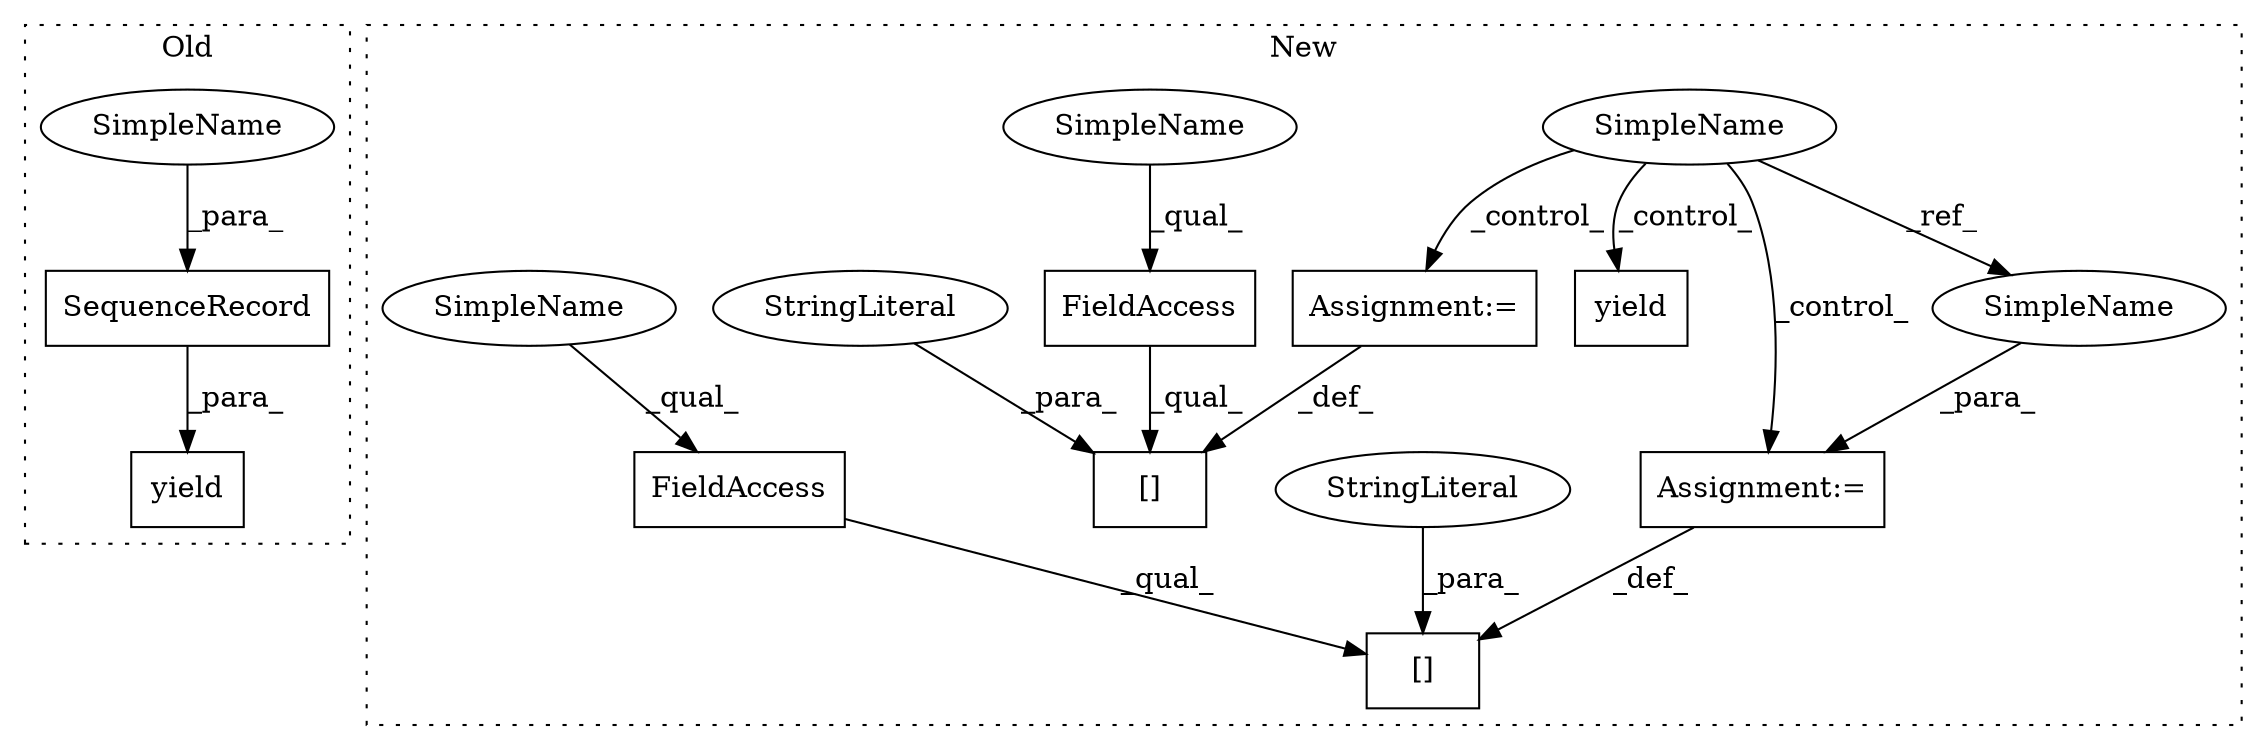 digraph G {
subgraph cluster0 {
1 [label="SequenceRecord" a="32" s="4313,4350" l="15,1" shape="box"];
6 [label="yield" a="112" s="4306" l="7" shape="box"];
16 [label="SimpleName" a="42" s="4346" l="4" shape="ellipse"];
label = "Old";
style="dotted";
}
subgraph cluster1 {
2 [label="[]" a="2" s="4135,4152" l="11,1" shape="box"];
3 [label="FieldAccess" a="22" s="4135" l="10" shape="box"];
4 [label="FieldAccess" a="22" s="4100" l="10" shape="box"];
5 [label="[]" a="2" s="4100,4119" l="11,1" shape="box"];
7 [label="Assignment:=" a="7" s="4120" l="1" shape="box"];
8 [label="SimpleName" a="42" s="4000" l="4" shape="ellipse"];
9 [label="Assignment:=" a="7" s="4153" l="1" shape="box"];
10 [label="yield" a="112" s="4166" l="7" shape="box"];
11 [label="StringLiteral" a="45" s="4111" l="8" shape="ellipse"];
12 [label="StringLiteral" a="45" s="4146" l="6" shape="ellipse"];
13 [label="SimpleName" a="42" s="4135" l="4" shape="ellipse"];
14 [label="SimpleName" a="42" s="4100" l="4" shape="ellipse"];
15 [label="SimpleName" a="42" s="4154" l="4" shape="ellipse"];
label = "New";
style="dotted";
}
1 -> 6 [label="_para_"];
3 -> 2 [label="_qual_"];
4 -> 5 [label="_qual_"];
7 -> 5 [label="_def_"];
8 -> 10 [label="_control_"];
8 -> 15 [label="_ref_"];
8 -> 7 [label="_control_"];
8 -> 9 [label="_control_"];
9 -> 2 [label="_def_"];
11 -> 5 [label="_para_"];
12 -> 2 [label="_para_"];
13 -> 3 [label="_qual_"];
14 -> 4 [label="_qual_"];
15 -> 9 [label="_para_"];
16 -> 1 [label="_para_"];
}